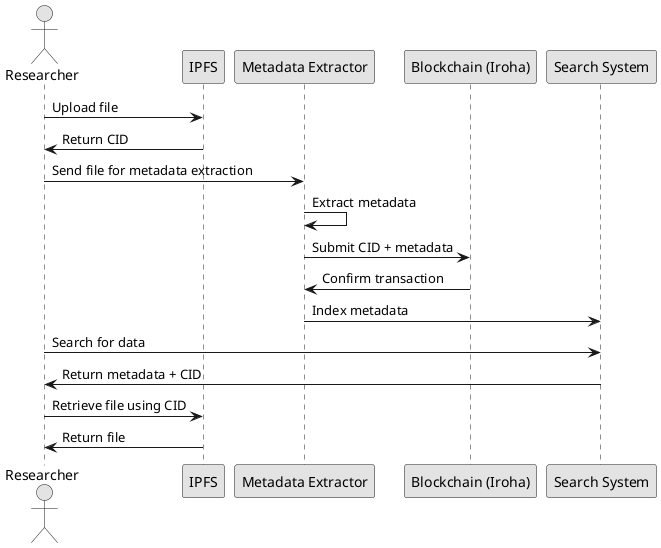@startuml
skinparam monochrome true
actor Researcher
participant "IPFS" as IPFS
participant "Metadata Extractor" as ME
participant "Blockchain (Iroha)" as BC
participant "Search System" as Search

Researcher -> IPFS : Upload file
IPFS -> Researcher : Return CID
Researcher -> ME : Send file for metadata extraction
ME -> ME : Extract metadata
ME -> BC : Submit CID + metadata
BC -> ME : Confirm transaction
ME -> Search : Index metadata
Researcher -> Search : Search for data
Search -> Researcher : Return metadata + CID
Researcher -> IPFS : Retrieve file using CID
IPFS -> Researcher : Return file
@enduml
